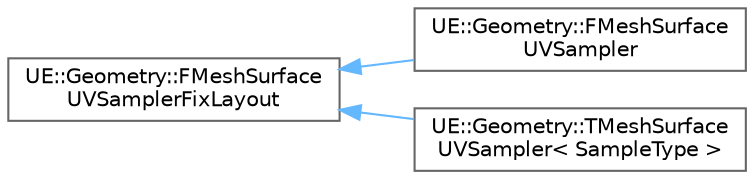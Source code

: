 digraph "Graphical Class Hierarchy"
{
 // INTERACTIVE_SVG=YES
 // LATEX_PDF_SIZE
  bgcolor="transparent";
  edge [fontname=Helvetica,fontsize=10,labelfontname=Helvetica,labelfontsize=10];
  node [fontname=Helvetica,fontsize=10,shape=box,height=0.2,width=0.4];
  rankdir="LR";
  Node0 [id="Node000000",label="UE::Geometry::FMeshSurface\lUVSamplerFixLayout",height=0.2,width=0.4,color="grey40", fillcolor="white", style="filled",URL="$de/d57/classUE_1_1Geometry_1_1FMeshSurfaceUVSamplerFixLayout.html",tooltip=" "];
  Node0 -> Node1 [id="edge9226_Node000000_Node000001",dir="back",color="steelblue1",style="solid",tooltip=" "];
  Node1 [id="Node000001",label="UE::Geometry::FMeshSurface\lUVSampler",height=0.2,width=0.4,color="grey40", fillcolor="white", style="filled",URL="$d8/d7e/classUE_1_1Geometry_1_1FMeshSurfaceUVSampler.html",tooltip="FMeshSurfaceUVSampler computes FMeshUVSampleInfo's on a given mesh at given UV-space positions,..."];
  Node0 -> Node2 [id="edge9227_Node000000_Node000002",dir="back",color="steelblue1",style="solid",tooltip=" "];
  Node2 [id="Node000002",label="UE::Geometry::TMeshSurface\lUVSampler\< SampleType \>",height=0.2,width=0.4,color="grey40", fillcolor="white", style="filled",URL="$df/d92/classUE_1_1Geometry_1_1TMeshSurfaceUVSampler.html",tooltip="Consider using FMeshSurfaceUVSampler instead, it is more flexible and easier to understand!"];
}
